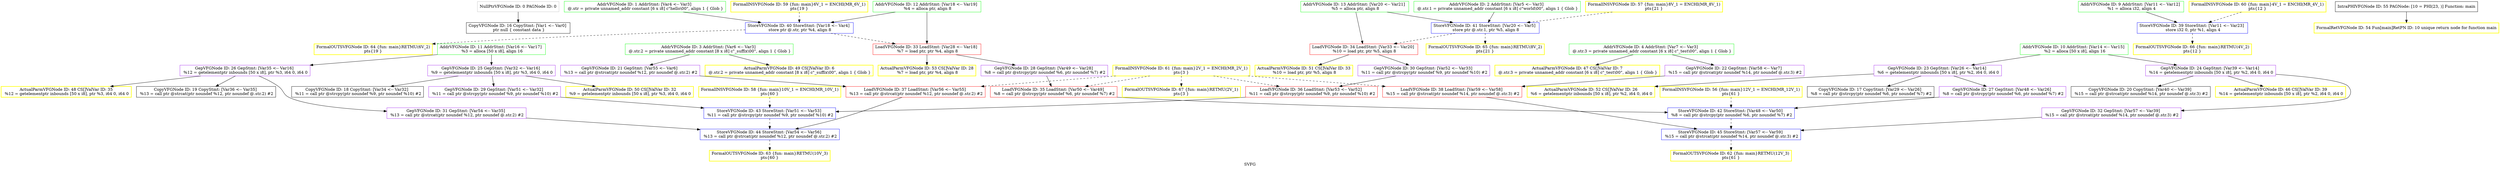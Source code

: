 digraph "SVFG" {
	label="SVFG";

	Node0x5651f2f4d0f0 [shape=record,color=grey,label="{NullPtrVFGNode ID: 0 PAGNode ID: 0\n}"];
	Node0x5651f2f4d0f0 -> Node0x5651f2f16aa0[style=solid];
	Node0x5651f2f4d180 [shape=record,color=green,label="{AddrVFGNode ID: 1 AddrStmt: [Var4 \<-- Var3]  \n @.str = private unnamed_addr constant [6 x i8] c\"hello\\00\", align 1 \{ Glob  \}}"];
	Node0x5651f2f4d180 -> Node0x5651f2f3e970[style=solid];
	Node0x5651f2f4dca0 [shape=record,color=green,label="{AddrVFGNode ID: 2 AddrStmt: [Var5 \<-- Var3]  \n @.str.1 = private unnamed_addr constant [6 x i8] c\"world\\00\", align 1 \{ Glob  \}}"];
	Node0x5651f2f4dca0 -> Node0x5651f2f3eab0[style=solid];
	Node0x5651f2f4dd80 [shape=record,color=green,label="{AddrVFGNode ID: 3 AddrStmt: [Var6 \<-- Var3]  \n @.str.2 = private unnamed_addr constant [8 x i8] c\"_suffix\\00\", align 1 \{ Glob  \}}"];
	Node0x5651f2f4dd80 -> Node0x5651f2f171d0[style=solid];
	Node0x5651f2f4dd80 -> Node0x5651f2f3f690[style=solid];
	Node0x5651f2f4de10 [shape=record,color=green,label="{AddrVFGNode ID: 4 AddrStmt: [Var7 \<-- Var3]  \n @.str.3 = private unnamed_addr constant [6 x i8] c\"_test\\00\", align 1 \{ Glob  \}}"];
	Node0x5651f2f4de10 -> Node0x5651f2f17340[style=solid];
	Node0x5651f2f4de10 -> Node0x5651f2f3f410[style=solid];
	Node0x5651f2f15f50 [shape=record,color=green,label="{AddrVFGNode ID: 9 AddrStmt: [Var11 \<-- Var12]  \n   %1 = alloca i32, align 4 }"];
	Node0x5651f2f15f50 -> Node0x5651f2f3e830[style=solid];
	Node0x5651f2f16200 [shape=record,color=green,label="{AddrVFGNode ID: 10 AddrStmt: [Var14 \<-- Var15]  \n   %2 = alloca [50 x i8], align 16 }"];
	Node0x5651f2f16200 -> Node0x5651f2f174b0[style=solid];
	Node0x5651f2f16200 -> Node0x5651f2f17620[style=solid];
	Node0x5651f2f16370 [shape=record,color=green,label="{AddrVFGNode ID: 11 AddrStmt: [Var16 \<-- Var17]  \n   %3 = alloca [50 x i8], align 16 }"];
	Node0x5651f2f16370 -> Node0x5651f2f17790[style=solid];
	Node0x5651f2f16370 -> Node0x5651f2f179f0[style=solid];
	Node0x5651f2f164e0 [shape=record,color=green,label="{AddrVFGNode ID: 12 AddrStmt: [Var18 \<-- Var19]  \n   %4 = alloca ptr, align 8 }"];
	Node0x5651f2f164e0 -> Node0x5651f2f187c0[style=solid];
	Node0x5651f2f164e0 -> Node0x5651f2f3e970[style=solid];
	Node0x5651f2f16650 [shape=record,color=green,label="{AddrVFGNode ID: 13 AddrStmt: [Var20 \<-- Var21]  \n   %5 = alloca ptr, align 8 }"];
	Node0x5651f2f16650 -> Node0x5651f2f3e100[style=solid];
	Node0x5651f2f16650 -> Node0x5651f2f3eab0[style=solid];
	Node0x5651f2f16aa0 [shape=record,color=black,label="{CopyVFGNode ID: 16 CopyStmt: [Var1 \<-- Var0]  \n ptr null \{ constant data \}}"];
	Node0x5651f2f16c10 [shape=record,color=black,label="{CopyVFGNode ID: 17 CopyStmt: [Var29 \<-- Var26]  \n   %8 = call ptr @strcpy(ptr noundef %6, ptr noundef %7) #2 }"];
	Node0x5651f2f16d80 [shape=record,color=black,label="{CopyVFGNode ID: 18 CopyStmt: [Var34 \<-- Var32]  \n   %11 = call ptr @strcpy(ptr noundef %9, ptr noundef %10) #2 }"];
	Node0x5651f2f16ef0 [shape=record,color=black,label="{CopyVFGNode ID: 19 CopyStmt: [Var36 \<-- Var35]  \n   %13 = call ptr @strcat(ptr noundef %12, ptr noundef @.str.2) #2 }"];
	Node0x5651f2f17060 [shape=record,color=black,label="{CopyVFGNode ID: 20 CopyStmt: [Var40 \<-- Var39]  \n   %15 = call ptr @strcat(ptr noundef %14, ptr noundef @.str.3) #2 }"];
	Node0x5651f2f171d0 [shape=record,color=purple,label="{GepVFGNode ID: 21 GepStmt: [Var55 \<-- Var6]  \n   %13 = call ptr @strcat(ptr noundef %12, ptr noundef @.str.2) #2 }"];
	Node0x5651f2f171d0 -> Node0x5651f2f3e550[style=solid];
	Node0x5651f2f17340 [shape=record,color=purple,label="{GepVFGNode ID: 22 GepStmt: [Var58 \<-- Var7]  \n   %15 = call ptr @strcat(ptr noundef %14, ptr noundef @.str.3) #2 }"];
	Node0x5651f2f17340 -> Node0x5651f2f3e6c0[style=solid];
	Node0x5651f2f174b0 [shape=record,color=purple,label="{GepVFGNode ID: 23 GepStmt: [Var26 \<-- Var14]  \n   %6 = getelementptr inbounds [50 x i8], ptr %2, i64 0, i64 0 }"];
	Node0x5651f2f174b0 -> Node0x5651f2f16c10[style=solid];
	Node0x5651f2f174b0 -> Node0x5651f2f17b60[style=solid];
	Node0x5651f2f174b0 -> Node0x5651f2f3fa50[style=solid];
	Node0x5651f2f17620 [shape=record,color=purple,label="{GepVFGNode ID: 24 GepStmt: [Var39 \<-- Var14]  \n   %14 = getelementptr inbounds [50 x i8], ptr %2, i64 0, i64 0 }"];
	Node0x5651f2f17620 -> Node0x5651f2f17060[style=solid];
	Node0x5651f2f17620 -> Node0x5651f2f18650[style=solid];
	Node0x5651f2f17620 -> Node0x5651f2f3f2d0[style=solid];
	Node0x5651f2f17790 [shape=record,color=purple,label="{GepVFGNode ID: 25 GepStmt: [Var32 \<-- Var16]  \n   %9 = getelementptr inbounds [50 x i8], ptr %3, i64 0, i64 0 }"];
	Node0x5651f2f17790 -> Node0x5651f2f16d80[style=solid];
	Node0x5651f2f17790 -> Node0x5651f2f17e40[style=solid];
	Node0x5651f2f17790 -> Node0x5651f2f3f7d0[style=solid];
	Node0x5651f2f179f0 [shape=record,color=purple,label="{GepVFGNode ID: 26 GepStmt: [Var35 \<-- Var16]  \n   %12 = getelementptr inbounds [50 x i8], ptr %3, i64 0, i64 0 }"];
	Node0x5651f2f179f0 -> Node0x5651f2f16ef0[style=solid];
	Node0x5651f2f179f0 -> Node0x5651f2f184e0[style=solid];
	Node0x5651f2f179f0 -> Node0x5651f2f3f550[style=solid];
	Node0x5651f2f17b60 [shape=record,color=purple,label="{GepVFGNode ID: 27 GepStmt: [Var48 \<-- Var26]  \n   %8 = call ptr @strcpy(ptr noundef %6, ptr noundef %7) #2 }"];
	Node0x5651f2f17b60 -> Node0x5651f2f3edd0[style=solid];
	Node0x5651f2f17cd0 [shape=record,color=purple,label="{GepVFGNode ID: 28 GepStmt: [Var49 \<-- Var28]  \n   %8 = call ptr @strcpy(ptr noundef %6, ptr noundef %7) #2 }"];
	Node0x5651f2f17cd0 -> Node0x5651f2f3e270[style=solid];
	Node0x5651f2f17e40 [shape=record,color=purple,label="{GepVFGNode ID: 29 GepStmt: [Var51 \<-- Var32]  \n   %11 = call ptr @strcpy(ptr noundef %9, ptr noundef %10) #2 }"];
	Node0x5651f2f17e40 -> Node0x5651f2f3ef10[style=solid];
	Node0x5651f2f18190 [shape=record,color=purple,label="{GepVFGNode ID: 30 GepStmt: [Var52 \<-- Var33]  \n   %11 = call ptr @strcpy(ptr noundef %9, ptr noundef %10) #2 }"];
	Node0x5651f2f18190 -> Node0x5651f2f3e3e0[style=solid];
	Node0x5651f2f184e0 [shape=record,color=purple,label="{GepVFGNode ID: 31 GepStmt: [Var54 \<-- Var35]  \n   %13 = call ptr @strcat(ptr noundef %12, ptr noundef @.str.2) #2 }"];
	Node0x5651f2f184e0 -> Node0x5651f2f3f050[style=solid];
	Node0x5651f2f18650 [shape=record,color=purple,label="{GepVFGNode ID: 32 GepStmt: [Var57 \<-- Var39]  \n   %15 = call ptr @strcat(ptr noundef %14, ptr noundef @.str.3) #2 }"];
	Node0x5651f2f18650 -> Node0x5651f2f3f190[style=solid];
	Node0x5651f2f187c0 [shape=record,color=red,label="{LoadVFGNode ID: 33 LoadStmt: [Var28 \<-- Var18]  \n   %7 = load ptr, ptr %4, align 8 }"];
	Node0x5651f2f187c0 -> Node0x5651f2f17cd0[style=solid];
	Node0x5651f2f187c0 -> Node0x5651f2f3fb90[style=solid];
	Node0x5651f2f3e100 [shape=record,color=red,label="{LoadVFGNode ID: 34 LoadStmt: [Var33 \<-- Var20]  \n   %10 = load ptr, ptr %5, align 8 }"];
	Node0x5651f2f3e100 -> Node0x5651f2f18190[style=solid];
	Node0x5651f2f3e100 -> Node0x5651f2f3f910[style=solid];
	Node0x5651f2f3e270 [shape=record,color=red,label="{LoadVFGNode ID: 35 LoadStmt: [Var50 \<-- Var49]  \n   %8 = call ptr @strcpy(ptr noundef %6, ptr noundef %7) #2 }"];
	Node0x5651f2f3e270 -> Node0x5651f2f3edd0[style=solid];
	Node0x5651f2f3e3e0 [shape=record,color=red,label="{LoadVFGNode ID: 36 LoadStmt: [Var53 \<-- Var52]  \n   %11 = call ptr @strcpy(ptr noundef %9, ptr noundef %10) #2 }"];
	Node0x5651f2f3e3e0 -> Node0x5651f2f3ef10[style=solid];
	Node0x5651f2f3e550 [shape=record,color=red,label="{LoadVFGNode ID: 37 LoadStmt: [Var56 \<-- Var55]  \n   %13 = call ptr @strcat(ptr noundef %12, ptr noundef @.str.2) #2 }"];
	Node0x5651f2f3e550 -> Node0x5651f2f3f050[style=solid];
	Node0x5651f2f3e6c0 [shape=record,color=red,label="{LoadVFGNode ID: 38 LoadStmt: [Var59 \<-- Var58]  \n   %15 = call ptr @strcat(ptr noundef %14, ptr noundef @.str.3) #2 }"];
	Node0x5651f2f3e6c0 -> Node0x5651f2f3f190[style=solid];
	Node0x5651f2f3e830 [shape=record,color=blue,label="{StoreVFGNode ID: 39 StoreStmt: [Var11 \<-- Var23]  \n   store i32 0, ptr %1, align 4 }"];
	Node0x5651f2f3e830 -> Node0x5651f2f64830[style=dashed];
	Node0x5651f2f3e970 [shape=record,color=blue,label="{StoreVFGNode ID: 40 StoreStmt: [Var18 \<-- Var4]  \n   store ptr @.str, ptr %4, align 8 }"];
	Node0x5651f2f3e970 -> Node0x5651f2f187c0[style=dashed];
	Node0x5651f2f3e970 -> Node0x5651f2f64570[style=dashed];
	Node0x5651f2f3eab0 [shape=record,color=blue,label="{StoreVFGNode ID: 41 StoreStmt: [Var20 \<-- Var5]  \n   store ptr @.str.1, ptr %5, align 8 }"];
	Node0x5651f2f3eab0 -> Node0x5651f2f3e100[style=dashed];
	Node0x5651f2f3eab0 -> Node0x5651f2f646d0[style=dashed];
	Node0x5651f2f3edd0 [shape=record,color=blue,label="{StoreVFGNode ID: 42 StoreStmt: [Var48 \<-- Var50]  \n   %8 = call ptr @strcpy(ptr noundef %6, ptr noundef %7) #2 }"];
	Node0x5651f2f3edd0 -> Node0x5651f2f3f190[style=dashed];
	Node0x5651f2f3ef10 [shape=record,color=blue,label="{StoreVFGNode ID: 43 StoreStmt: [Var51 \<-- Var53]  \n   %11 = call ptr @strcpy(ptr noundef %9, ptr noundef %10) #2 }"];
	Node0x5651f2f3ef10 -> Node0x5651f2f3f050[style=dashed];
	Node0x5651f2f3f050 [shape=record,color=blue,label="{StoreVFGNode ID: 44 StoreStmt: [Var54 \<-- Var56]  \n   %13 = call ptr @strcat(ptr noundef %12, ptr noundef @.str.2) #2 }"];
	Node0x5651f2f3f050 -> Node0x5651f2f64410[style=dashed];
	Node0x5651f2f3f190 [shape=record,color=blue,label="{StoreVFGNode ID: 45 StoreStmt: [Var57 \<-- Var59]  \n   %15 = call ptr @strcat(ptr noundef %14, ptr noundef @.str.3) #2 }"];
	Node0x5651f2f3f190 -> Node0x5651f2f641d0[style=dashed];
	Node0x5651f2f3f2d0 [shape=record,color=yellow,penwidth=2,label="{ActualParmVFGNode ID: 46 CS[]ValVar ID: 39\n   %14 = getelementptr inbounds [50 x i8], ptr %2, i64 0, i64 0 }"];
	Node0x5651f2f3f410 [shape=record,color=yellow,penwidth=2,label="{ActualParmVFGNode ID: 47 CS[]ValVar ID: 7\n @.str.3 = private unnamed_addr constant [6 x i8] c\"_test\\00\", align 1 \{ Glob  \}}"];
	Node0x5651f2f3f550 [shape=record,color=yellow,penwidth=2,label="{ActualParmVFGNode ID: 48 CS[]ValVar ID: 35\n   %12 = getelementptr inbounds [50 x i8], ptr %3, i64 0, i64 0 }"];
	Node0x5651f2f3f690 [shape=record,color=yellow,penwidth=2,label="{ActualParmVFGNode ID: 49 CS[]ValVar ID: 6\n @.str.2 = private unnamed_addr constant [8 x i8] c\"_suffix\\00\", align 1 \{ Glob  \}}"];
	Node0x5651f2f3f7d0 [shape=record,color=yellow,penwidth=2,label="{ActualParmVFGNode ID: 50 CS[]ValVar ID: 32\n   %9 = getelementptr inbounds [50 x i8], ptr %3, i64 0, i64 0 }"];
	Node0x5651f2f3f910 [shape=record,color=yellow,penwidth=2,label="{ActualParmVFGNode ID: 51 CS[]ValVar ID: 33\n   %10 = load ptr, ptr %5, align 8 }"];
	Node0x5651f2f3fa50 [shape=record,color=yellow,penwidth=2,label="{ActualParmVFGNode ID: 52 CS[]ValVar ID: 26\n   %6 = getelementptr inbounds [50 x i8], ptr %2, i64 0, i64 0 }"];
	Node0x5651f2f3fb90 [shape=record,color=yellow,penwidth=2,label="{ActualParmVFGNode ID: 53 CS[]ValVar ID: 28\n   %7 = load ptr, ptr %4, align 8 }"];
	Node0x5651f2f3fcd0 [shape=record,color=yellow,penwidth=2,label="{FormalRetVFGNode ID: 54 Fun[main]RetPN ID: 10 unique return node for function main}"];
	Node0x5651f2f3fe50 [shape=record,color=black,label="{IntraPHIVFGNode ID: 55 PAGNode: [10 = PHI(23, )]   Function: main }"];
	Node0x5651f2f3fe50 -> Node0x5651f2f3fcd0[style=solid];
	Node0x5651f2f637b0 [shape=record,color=yellow,penwidth=2,label="{FormalINSVFGNode ID: 56 \{fun: main\}12V_1 = ENCHI(MR_12V_1)\npts\{61 \}\n}"];
	Node0x5651f2f637b0 -> Node0x5651f2f3edd0[style=dashed];
	Node0x5651f2f63a00 [shape=record,color=yellow,penwidth=2,label="{FormalINSVFGNode ID: 57 \{fun: main\}8V_1 = ENCHI(MR_8V_1)\npts\{21 \}\n}"];
	Node0x5651f2f63a00 -> Node0x5651f2f3eab0[style=dashed];
	Node0x5651f2f63b90 [shape=record,color=yellow,penwidth=2,label="{FormalINSVFGNode ID: 58 \{fun: main\}10V_1 = ENCHI(MR_10V_1)\npts\{60 \}\n}"];
	Node0x5651f2f63b90 -> Node0x5651f2f3ef10[style=dashed];
	Node0x5651f2f63d20 [shape=record,color=yellow,penwidth=2,label="{FormalINSVFGNode ID: 59 \{fun: main\}6V_1 = ENCHI(MR_6V_1)\npts\{19 \}\n}"];
	Node0x5651f2f63d20 -> Node0x5651f2f3e970[style=dashed];
	Node0x5651f2f63eb0 [shape=record,color=yellow,penwidth=2,label="{FormalINSVFGNode ID: 60 \{fun: main\}4V_1 = ENCHI(MR_4V_1)\npts\{12 \}\n}"];
	Node0x5651f2f63eb0 -> Node0x5651f2f3e830[style=dashed];
	Node0x5651f2f64040 [shape=record,color=yellow,penwidth=2,label="{FormalINSVFGNode ID: 61 \{fun: main\}2V_1 = ENCHI(MR_2V_1)\npts\{3 \}\n}"];
	Node0x5651f2f64040 -> Node0x5651f2f3e270[style=dashed];
	Node0x5651f2f64040 -> Node0x5651f2f3e3e0[style=dashed];
	Node0x5651f2f64040 -> Node0x5651f2f3e550[style=dashed];
	Node0x5651f2f64040 -> Node0x5651f2f3e6c0[style=dashed];
	Node0x5651f2f64040 -> Node0x5651f2f64990[style=dashed];
	Node0x5651f2f641d0 [shape=record,color=yellow,penwidth=2,label="{FormalOUTSVFGNode ID: 62 \{fun: main\}RETMU(12V_3)\npts\{61 \}\n}"];
	Node0x5651f2f64410 [shape=record,color=yellow,penwidth=2,label="{FormalOUTSVFGNode ID: 63 \{fun: main\}RETMU(10V_3)\npts\{60 \}\n}"];
	Node0x5651f2f64570 [shape=record,color=yellow,penwidth=2,label="{FormalOUTSVFGNode ID: 64 \{fun: main\}RETMU(6V_2)\npts\{19 \}\n}"];
	Node0x5651f2f646d0 [shape=record,color=yellow,penwidth=2,label="{FormalOUTSVFGNode ID: 65 \{fun: main\}RETMU(8V_2)\npts\{21 \}\n}"];
	Node0x5651f2f64830 [shape=record,color=yellow,penwidth=2,label="{FormalOUTSVFGNode ID: 66 \{fun: main\}RETMU(4V_2)\npts\{12 \}\n}"];
	Node0x5651f2f64990 [shape=record,color=yellow,penwidth=2,label="{FormalOUTSVFGNode ID: 67 \{fun: main\}RETMU(2V_1)\npts\{3 \}\n}"];
}
